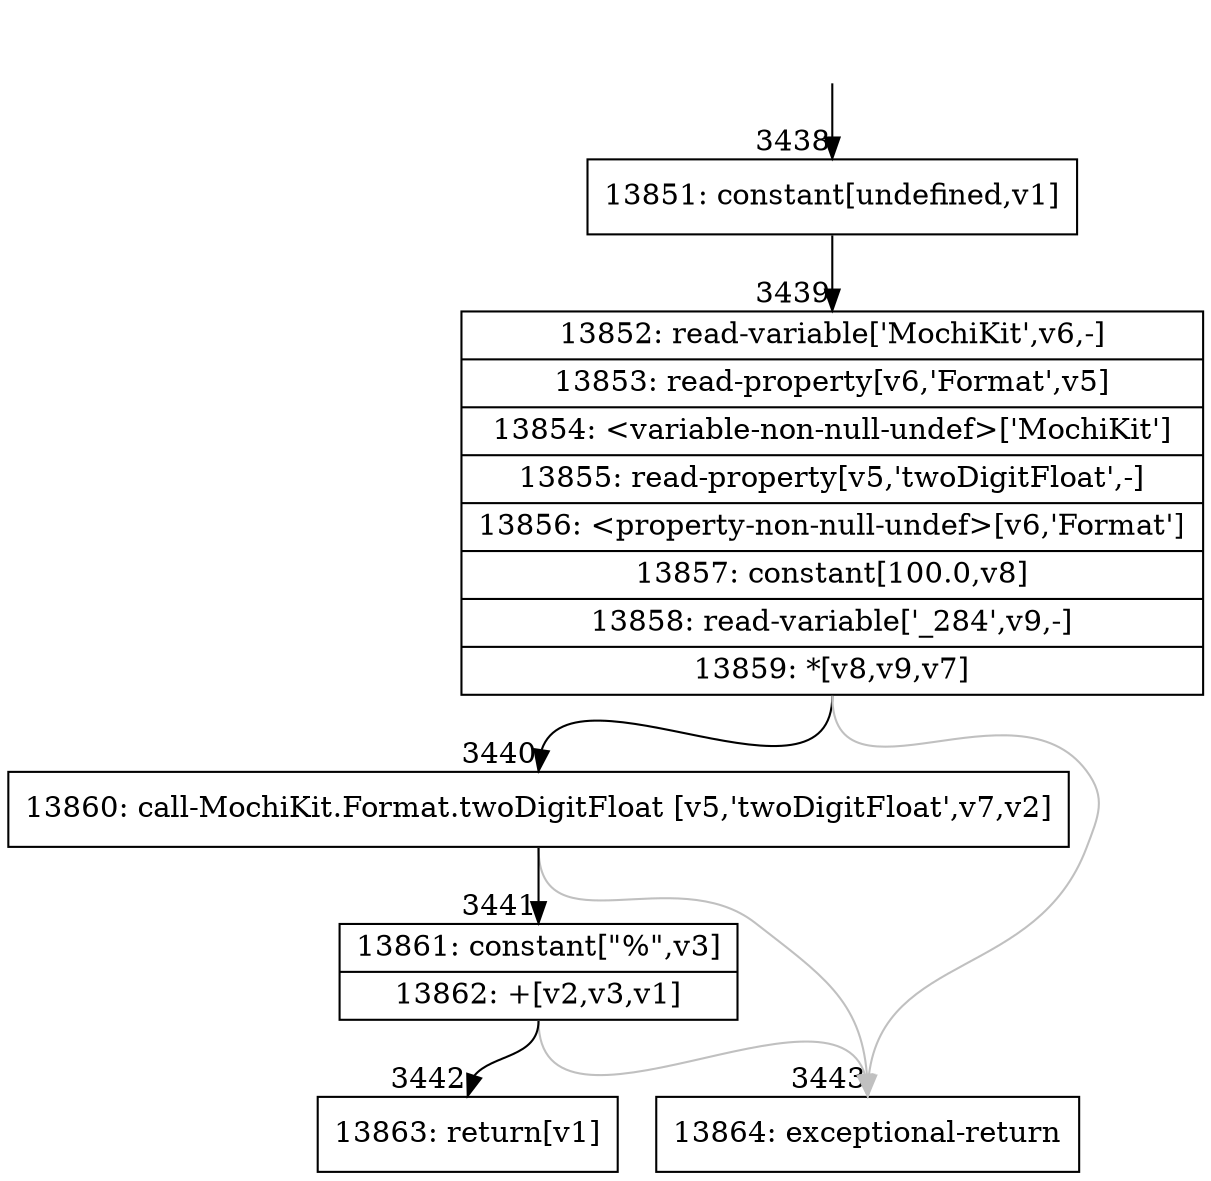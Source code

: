 digraph {
rankdir="TD"
BB_entry255[shape=none,label=""];
BB_entry255 -> BB3438 [tailport=s, headport=n, headlabel="    3438"]
BB3438 [shape=record label="{13851: constant[undefined,v1]}" ] 
BB3438 -> BB3439 [tailport=s, headport=n, headlabel="      3439"]
BB3439 [shape=record label="{13852: read-variable['MochiKit',v6,-]|13853: read-property[v6,'Format',v5]|13854: \<variable-non-null-undef\>['MochiKit']|13855: read-property[v5,'twoDigitFloat',-]|13856: \<property-non-null-undef\>[v6,'Format']|13857: constant[100.0,v8]|13858: read-variable['_284',v9,-]|13859: *[v8,v9,v7]}" ] 
BB3439 -> BB3440 [tailport=s, headport=n, headlabel="      3440"]
BB3439 -> BB3443 [tailport=s, headport=n, color=gray, headlabel="      3443"]
BB3440 [shape=record label="{13860: call-MochiKit.Format.twoDigitFloat [v5,'twoDigitFloat',v7,v2]}" ] 
BB3440 -> BB3441 [tailport=s, headport=n, headlabel="      3441"]
BB3440 -> BB3443 [tailport=s, headport=n, color=gray]
BB3441 [shape=record label="{13861: constant[\"%\",v3]|13862: +[v2,v3,v1]}" ] 
BB3441 -> BB3442 [tailport=s, headport=n, headlabel="      3442"]
BB3441 -> BB3443 [tailport=s, headport=n, color=gray]
BB3442 [shape=record label="{13863: return[v1]}" ] 
BB3443 [shape=record label="{13864: exceptional-return}" ] 
//#$~ 2242
}
